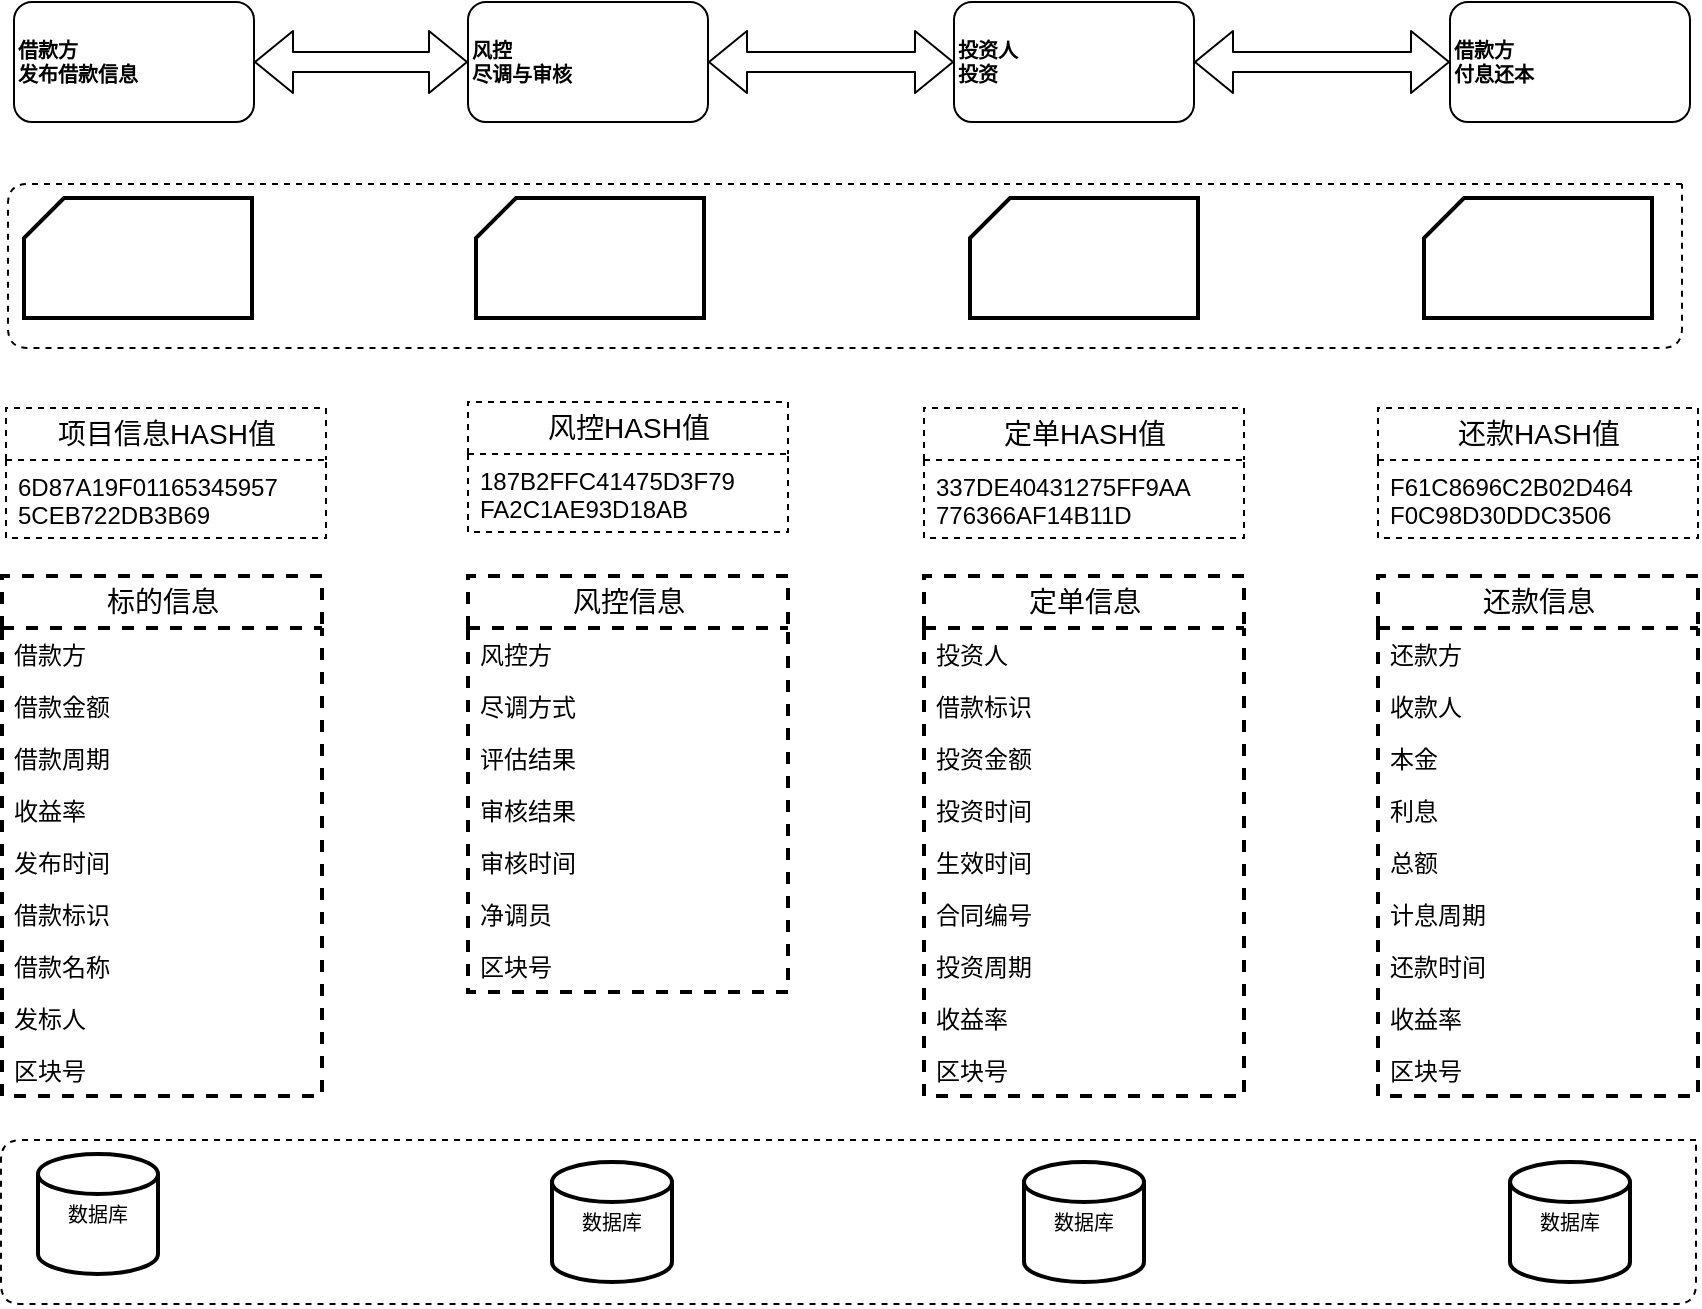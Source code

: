 <mxfile version="12.9.13" type="github"><diagram id="eluoH-jhQnz9H1EXhxOp" name="Page-1"><mxGraphModel dx="1822" dy="313" grid="0" gridSize="10" guides="1" tooltips="1" connect="1" arrows="1" fold="1" page="0" pageScale="1" pageWidth="827" pageHeight="1169" math="0" shadow="0"><root><mxCell id="0"/><mxCell id="1" parent="0"/><mxCell id="7LqyBAIWTVIAL-zULyPR-22" value="" style="endArrow=none;dashed=1;html=1;" parent="1" edge="1"><mxGeometry width="50" height="50" relative="1" as="geometry"><mxPoint x="750" y="697" as="sourcePoint"/><mxPoint x="750" y="697" as="targetPoint"/><Array as="points"><mxPoint x="-87" y="697"/><mxPoint x="-87" y="779"/><mxPoint x="750" y="779"/></Array></mxGeometry></mxCell><mxCell id="7LqyBAIWTVIAL-zULyPR-28" value="" style="shape=image;html=1;verticalAlign=top;verticalLabelPosition=bottom;labelBackgroundColor=#ffffff;imageAspect=0;aspect=fixed;image=https://cdn4.iconfinder.com/data/icons/internet-networking-and-communication-glyph-24/24/Chain_link_hyperlink_link_linkage_web-128.png;strokeWidth=1;fontSize=10;fontColor=#B3B3B3;rotation=45;" parent="1" vertex="1"><mxGeometry x="57" y="704" width="72" height="72" as="geometry"/></mxCell><mxCell id="7LqyBAIWTVIAL-zULyPR-29" value="" style="verticalLabelPosition=bottom;verticalAlign=top;html=1;shape=card;whiteSpace=wrap;size=20;arcSize=12;labelBackgroundColor=#ffffff;strokeWidth=2;fontSize=10;fontColor=#B3B3B3;" parent="1" vertex="1"><mxGeometry x="-79" y="704" width="114" height="60" as="geometry"/></mxCell><mxCell id="7LqyBAIWTVIAL-zULyPR-31" value="" style="shape=image;html=1;verticalAlign=top;verticalLabelPosition=bottom;labelBackgroundColor=#ffffff;imageAspect=0;aspect=fixed;image=https://cdn4.iconfinder.com/data/icons/internet-networking-and-communication-glyph-24/24/Chain_link_hyperlink_link_linkage_web-128.png;strokeWidth=1;fontSize=10;fontColor=#B3B3B3;rotation=45;" parent="1" vertex="1"><mxGeometry x="292" y="698" width="72" height="72" as="geometry"/></mxCell><mxCell id="7LqyBAIWTVIAL-zULyPR-33" value="" style="shape=image;html=1;verticalAlign=top;verticalLabelPosition=bottom;labelBackgroundColor=#ffffff;imageAspect=0;aspect=fixed;image=https://cdn4.iconfinder.com/data/icons/internet-networking-and-communication-glyph-24/24/Chain_link_hyperlink_link_linkage_web-128.png;strokeWidth=1;fontSize=10;fontColor=#B3B3B3;rotation=45;" parent="1" vertex="1"><mxGeometry x="529" y="702" width="72" height="72" as="geometry"/></mxCell><mxCell id="7LqyBAIWTVIAL-zULyPR-35" value="&lt;div&gt;&lt;span style=&quot;color: rgb(0 , 0 , 0)&quot;&gt;&lt;b&gt;借款方&lt;/b&gt;&lt;/span&gt;&lt;/div&gt;&lt;div&gt;&lt;span style=&quot;color: rgb(0 , 0 , 0)&quot;&gt;&lt;b&gt;发布借款信息&lt;/b&gt;&lt;/span&gt;&lt;/div&gt;" style="rounded=1;whiteSpace=wrap;html=1;labelBackgroundColor=#ffffff;strokeWidth=1;fontSize=10;fontColor=#B3B3B3;align=left;" parent="1" vertex="1"><mxGeometry x="-84" y="606" width="120" height="60" as="geometry"/></mxCell><mxCell id="7LqyBAIWTVIAL-zULyPR-36" value="&lt;div&gt;&lt;font color=&quot;#000000&quot;&gt;&lt;b&gt;风控&lt;/b&gt;&lt;/font&gt;&lt;/div&gt;&lt;div&gt;&lt;span style=&quot;color: rgb(0 , 0 , 0)&quot;&gt;&lt;b&gt;尽调与审核&lt;/b&gt;&lt;/span&gt;&lt;/div&gt;" style="rounded=1;whiteSpace=wrap;html=1;labelBackgroundColor=#ffffff;strokeWidth=1;fontSize=10;fontColor=#B3B3B3;align=left;" parent="1" vertex="1"><mxGeometry x="143" y="606" width="120" height="60" as="geometry"/></mxCell><mxCell id="7LqyBAIWTVIAL-zULyPR-37" value="" style="shape=flexArrow;endArrow=classic;startArrow=classic;html=1;fontSize=10;fontColor=#B3B3B3;exitX=1;exitY=0.5;exitDx=0;exitDy=0;entryX=0;entryY=0.5;entryDx=0;entryDy=0;" parent="1" source="7LqyBAIWTVIAL-zULyPR-35" target="7LqyBAIWTVIAL-zULyPR-36" edge="1"><mxGeometry width="50" height="50" relative="1" as="geometry"><mxPoint x="77" y="667" as="sourcePoint"/><mxPoint x="127" y="617" as="targetPoint"/></mxGeometry></mxCell><mxCell id="7LqyBAIWTVIAL-zULyPR-38" value="" style="verticalLabelPosition=bottom;verticalAlign=top;html=1;shape=card;whiteSpace=wrap;size=20;arcSize=12;labelBackgroundColor=#ffffff;strokeWidth=2;fontSize=10;fontColor=#B3B3B3;" parent="1" vertex="1"><mxGeometry x="147" y="704" width="114" height="60" as="geometry"/></mxCell><mxCell id="7LqyBAIWTVIAL-zULyPR-39" value="&lt;div&gt;&lt;font color=&quot;#000000&quot;&gt;&lt;b&gt;投资人&lt;/b&gt;&lt;/font&gt;&lt;/div&gt;&lt;div&gt;&lt;font color=&quot;#000000&quot;&gt;&lt;b&gt;投资&lt;/b&gt;&lt;/font&gt;&lt;/div&gt;" style="rounded=1;whiteSpace=wrap;html=1;labelBackgroundColor=#ffffff;strokeWidth=1;fontSize=10;fontColor=#B3B3B3;align=left;" parent="1" vertex="1"><mxGeometry x="386" y="606" width="120" height="60" as="geometry"/></mxCell><mxCell id="7LqyBAIWTVIAL-zULyPR-40" value="" style="verticalLabelPosition=bottom;verticalAlign=top;html=1;shape=card;whiteSpace=wrap;size=20;arcSize=12;labelBackgroundColor=#ffffff;strokeWidth=2;fontSize=10;fontColor=#B3B3B3;" parent="1" vertex="1"><mxGeometry x="394" y="704" width="114" height="60" as="geometry"/></mxCell><mxCell id="7LqyBAIWTVIAL-zULyPR-41" value="" style="shape=flexArrow;endArrow=classic;startArrow=classic;html=1;fontSize=10;fontColor=#B3B3B3;entryX=0;entryY=0.5;entryDx=0;entryDy=0;" parent="1" source="7LqyBAIWTVIAL-zULyPR-36" target="7LqyBAIWTVIAL-zULyPR-39" edge="1"><mxGeometry width="50" height="50" relative="1" as="geometry"><mxPoint x="275" y="641" as="sourcePoint"/><mxPoint x="386" y="641" as="targetPoint"/></mxGeometry></mxCell><mxCell id="7LqyBAIWTVIAL-zULyPR-42" value="&lt;div&gt;&lt;font color=&quot;#000000&quot;&gt;&lt;b&gt;借款方&lt;/b&gt;&lt;/font&gt;&lt;/div&gt;&lt;div&gt;&lt;font color=&quot;#000000&quot;&gt;&lt;b&gt;付息还本&lt;/b&gt;&lt;/font&gt;&lt;/div&gt;" style="rounded=1;whiteSpace=wrap;html=1;labelBackgroundColor=#ffffff;strokeWidth=1;fontSize=10;fontColor=#B3B3B3;align=left;" parent="1" vertex="1"><mxGeometry x="634" y="606" width="120" height="60" as="geometry"/></mxCell><mxCell id="7LqyBAIWTVIAL-zULyPR-43" value="" style="verticalLabelPosition=bottom;verticalAlign=top;html=1;shape=card;whiteSpace=wrap;size=20;arcSize=12;labelBackgroundColor=#ffffff;strokeWidth=2;fontSize=10;fontColor=#B3B3B3;" parent="1" vertex="1"><mxGeometry x="621" y="704" width="114" height="60" as="geometry"/></mxCell><mxCell id="7LqyBAIWTVIAL-zULyPR-45" value="" style="shape=flexArrow;endArrow=classic;startArrow=classic;html=1;fontSize=10;fontColor=#B3B3B3;entryX=0;entryY=0.5;entryDx=0;entryDy=0;exitX=1;exitY=0.5;exitDx=0;exitDy=0;" parent="1" source="7LqyBAIWTVIAL-zULyPR-39" target="7LqyBAIWTVIAL-zULyPR-42" edge="1"><mxGeometry width="50" height="50" relative="1" as="geometry"><mxPoint x="514" y="634.5" as="sourcePoint"/><mxPoint x="641" y="634.5" as="targetPoint"/></mxGeometry></mxCell><mxCell id="7LqyBAIWTVIAL-zULyPR-47" value="项目信息HASH值" style="swimlane;fontStyle=0;childLayout=stackLayout;horizontal=1;startSize=26;horizontalStack=0;resizeParent=1;resizeParentMax=0;resizeLast=0;collapsible=1;marginBottom=0;align=center;fontSize=14;labelBackgroundColor=#ffffff;strokeWidth=1;html=1;dashed=1;" parent="1" vertex="1"><mxGeometry x="-88" y="809" width="160" height="65" as="geometry"/></mxCell><mxCell id="7LqyBAIWTVIAL-zULyPR-48" value="6D87A19F01165345957&#10;5CEB722DB3B69" style="text;strokeColor=none;fillColor=none;spacingLeft=4;spacingRight=4;overflow=hidden;rotatable=0;points=[[0,0.5],[1,0.5]];portConstraint=eastwest;fontSize=12;" parent="7LqyBAIWTVIAL-zULyPR-47" vertex="1"><mxGeometry y="26" width="160" height="39" as="geometry"/></mxCell><mxCell id="7LqyBAIWTVIAL-zULyPR-53" value="定单HASH值" style="swimlane;fontStyle=0;childLayout=stackLayout;horizontal=1;startSize=26;horizontalStack=0;resizeParent=1;resizeParentMax=0;resizeLast=0;collapsible=1;marginBottom=0;align=center;fontSize=14;labelBackgroundColor=#ffffff;strokeWidth=1;html=1;dashed=1;" parent="1" vertex="1"><mxGeometry x="371" y="809" width="160" height="65" as="geometry"/></mxCell><mxCell id="7LqyBAIWTVIAL-zULyPR-54" value="337DE40431275FF9AA&#10;776366AF14B11D" style="text;strokeColor=none;fillColor=none;spacingLeft=4;spacingRight=4;overflow=hidden;rotatable=0;points=[[0,0.5],[1,0.5]];portConstraint=eastwest;fontSize=12;" parent="7LqyBAIWTVIAL-zULyPR-53" vertex="1"><mxGeometry y="26" width="160" height="39" as="geometry"/></mxCell><mxCell id="7LqyBAIWTVIAL-zULyPR-55" value="还款HASH值" style="swimlane;fontStyle=0;childLayout=stackLayout;horizontal=1;startSize=26;horizontalStack=0;resizeParent=1;resizeParentMax=0;resizeLast=0;collapsible=1;marginBottom=0;align=center;fontSize=14;labelBackgroundColor=#ffffff;strokeWidth=1;html=1;dashed=1;" parent="1" vertex="1"><mxGeometry x="598" y="809" width="160" height="65" as="geometry"/></mxCell><mxCell id="7LqyBAIWTVIAL-zULyPR-56" value="F61C8696C2B02D464&#10;F0C98D30DDC3506" style="text;strokeColor=none;fillColor=none;spacingLeft=4;spacingRight=4;overflow=hidden;rotatable=0;points=[[0,0.5],[1,0.5]];portConstraint=eastwest;fontSize=12;" parent="7LqyBAIWTVIAL-zULyPR-55" vertex="1"><mxGeometry y="26" width="160" height="39" as="geometry"/></mxCell><mxCell id="7LqyBAIWTVIAL-zULyPR-51" value="风控HASH值" style="swimlane;fontStyle=0;childLayout=stackLayout;horizontal=1;startSize=26;horizontalStack=0;resizeParent=1;resizeParentMax=0;resizeLast=0;collapsible=1;marginBottom=0;align=center;fontSize=14;labelBackgroundColor=#ffffff;strokeWidth=1;html=1;dashed=1;" parent="1" vertex="1"><mxGeometry x="143" y="806" width="160" height="65" as="geometry"/></mxCell><mxCell id="7LqyBAIWTVIAL-zULyPR-52" value="187B2FFC41475D3F79&#10;FA2C1AE93D18AB" style="text;strokeColor=none;fillColor=none;spacingLeft=4;spacingRight=4;overflow=hidden;rotatable=0;points=[[0,0.5],[1,0.5]];portConstraint=eastwest;fontSize=12;" parent="7LqyBAIWTVIAL-zULyPR-51" vertex="1"><mxGeometry y="26" width="160" height="39" as="geometry"/></mxCell><mxCell id="7LqyBAIWTVIAL-zULyPR-59" value="标的信息" style="swimlane;fontStyle=0;childLayout=stackLayout;horizontal=1;startSize=26;horizontalStack=0;resizeParent=1;resizeParentMax=0;resizeLast=0;collapsible=1;marginBottom=0;align=center;fontSize=14;dashed=1;labelBackgroundColor=#ffffff;strokeWidth=2;html=1;" parent="1" vertex="1"><mxGeometry x="-90" y="893" width="160" height="260" as="geometry"/></mxCell><mxCell id="7LqyBAIWTVIAL-zULyPR-60" value="借款方" style="text;strokeColor=none;fillColor=none;spacingLeft=4;spacingRight=4;overflow=hidden;rotatable=0;points=[[0,0.5],[1,0.5]];portConstraint=eastwest;fontSize=12;" parent="7LqyBAIWTVIAL-zULyPR-59" vertex="1"><mxGeometry y="26" width="160" height="26" as="geometry"/></mxCell><mxCell id="7LqyBAIWTVIAL-zULyPR-61" value="借款金额" style="text;strokeColor=none;fillColor=none;spacingLeft=4;spacingRight=4;overflow=hidden;rotatable=0;points=[[0,0.5],[1,0.5]];portConstraint=eastwest;fontSize=12;" parent="7LqyBAIWTVIAL-zULyPR-59" vertex="1"><mxGeometry y="52" width="160" height="26" as="geometry"/></mxCell><mxCell id="7LqyBAIWTVIAL-zULyPR-62" value="借款周期" style="text;strokeColor=none;fillColor=none;spacingLeft=4;spacingRight=4;overflow=hidden;rotatable=0;points=[[0,0.5],[1,0.5]];portConstraint=eastwest;fontSize=12;" parent="7LqyBAIWTVIAL-zULyPR-59" vertex="1"><mxGeometry y="78" width="160" height="26" as="geometry"/></mxCell><mxCell id="7LqyBAIWTVIAL-zULyPR-63" value="收益率" style="text;strokeColor=none;fillColor=none;spacingLeft=4;spacingRight=4;overflow=hidden;rotatable=0;points=[[0,0.5],[1,0.5]];portConstraint=eastwest;fontSize=12;" parent="7LqyBAIWTVIAL-zULyPR-59" vertex="1"><mxGeometry y="104" width="160" height="26" as="geometry"/></mxCell><mxCell id="7LqyBAIWTVIAL-zULyPR-64" value="发布时间" style="text;strokeColor=none;fillColor=none;spacingLeft=4;spacingRight=4;overflow=hidden;rotatable=0;points=[[0,0.5],[1,0.5]];portConstraint=eastwest;fontSize=12;" parent="7LqyBAIWTVIAL-zULyPR-59" vertex="1"><mxGeometry y="130" width="160" height="26" as="geometry"/></mxCell><mxCell id="7LqyBAIWTVIAL-zULyPR-65" value="借款标识" style="text;strokeColor=none;fillColor=none;spacingLeft=4;spacingRight=4;overflow=hidden;rotatable=0;points=[[0,0.5],[1,0.5]];portConstraint=eastwest;fontSize=12;" parent="7LqyBAIWTVIAL-zULyPR-59" vertex="1"><mxGeometry y="156" width="160" height="26" as="geometry"/></mxCell><mxCell id="7LqyBAIWTVIAL-zULyPR-66" value="借款名称" style="text;strokeColor=none;fillColor=none;spacingLeft=4;spacingRight=4;overflow=hidden;rotatable=0;points=[[0,0.5],[1,0.5]];portConstraint=eastwest;fontSize=12;" parent="7LqyBAIWTVIAL-zULyPR-59" vertex="1"><mxGeometry y="182" width="160" height="26" as="geometry"/></mxCell><mxCell id="7LqyBAIWTVIAL-zULyPR-75" value="发标人" style="text;strokeColor=none;fillColor=none;spacingLeft=4;spacingRight=4;overflow=hidden;rotatable=0;points=[[0,0.5],[1,0.5]];portConstraint=eastwest;fontSize=12;" parent="7LqyBAIWTVIAL-zULyPR-59" vertex="1"><mxGeometry y="208" width="160" height="26" as="geometry"/></mxCell><mxCell id="7LqyBAIWTVIAL-zULyPR-76" value="区块号" style="text;strokeColor=none;fillColor=none;spacingLeft=4;spacingRight=4;overflow=hidden;rotatable=0;points=[[0,0.5],[1,0.5]];portConstraint=eastwest;fontSize=12;" parent="7LqyBAIWTVIAL-zULyPR-59" vertex="1"><mxGeometry y="234" width="160" height="26" as="geometry"/></mxCell><mxCell id="7LqyBAIWTVIAL-zULyPR-67" value="风控信息" style="swimlane;fontStyle=0;childLayout=stackLayout;horizontal=1;startSize=26;horizontalStack=0;resizeParent=1;resizeParentMax=0;resizeLast=0;collapsible=1;marginBottom=0;align=center;fontSize=14;dashed=1;labelBackgroundColor=#ffffff;strokeWidth=2;html=1;" parent="1" vertex="1"><mxGeometry x="143" y="893" width="160" height="208" as="geometry"/></mxCell><mxCell id="7LqyBAIWTVIAL-zULyPR-68" value="风控方" style="text;strokeColor=none;fillColor=none;spacingLeft=4;spacingRight=4;overflow=hidden;rotatable=0;points=[[0,0.5],[1,0.5]];portConstraint=eastwest;fontSize=12;" parent="7LqyBAIWTVIAL-zULyPR-67" vertex="1"><mxGeometry y="26" width="160" height="26" as="geometry"/></mxCell><mxCell id="7LqyBAIWTVIAL-zULyPR-69" value="尽调方式" style="text;strokeColor=none;fillColor=none;spacingLeft=4;spacingRight=4;overflow=hidden;rotatable=0;points=[[0,0.5],[1,0.5]];portConstraint=eastwest;fontSize=12;" parent="7LqyBAIWTVIAL-zULyPR-67" vertex="1"><mxGeometry y="52" width="160" height="26" as="geometry"/></mxCell><mxCell id="7LqyBAIWTVIAL-zULyPR-70" value="评估结果" style="text;strokeColor=none;fillColor=none;spacingLeft=4;spacingRight=4;overflow=hidden;rotatable=0;points=[[0,0.5],[1,0.5]];portConstraint=eastwest;fontSize=12;" parent="7LqyBAIWTVIAL-zULyPR-67" vertex="1"><mxGeometry y="78" width="160" height="26" as="geometry"/></mxCell><mxCell id="7LqyBAIWTVIAL-zULyPR-71" value="审核结果" style="text;strokeColor=none;fillColor=none;spacingLeft=4;spacingRight=4;overflow=hidden;rotatable=0;points=[[0,0.5],[1,0.5]];portConstraint=eastwest;fontSize=12;" parent="7LqyBAIWTVIAL-zULyPR-67" vertex="1"><mxGeometry y="104" width="160" height="26" as="geometry"/></mxCell><mxCell id="7LqyBAIWTVIAL-zULyPR-72" value="审核时间" style="text;strokeColor=none;fillColor=none;spacingLeft=4;spacingRight=4;overflow=hidden;rotatable=0;points=[[0,0.5],[1,0.5]];portConstraint=eastwest;fontSize=12;" parent="7LqyBAIWTVIAL-zULyPR-67" vertex="1"><mxGeometry y="130" width="160" height="26" as="geometry"/></mxCell><mxCell id="7LqyBAIWTVIAL-zULyPR-73" value="净调员" style="text;strokeColor=none;fillColor=none;spacingLeft=4;spacingRight=4;overflow=hidden;rotatable=0;points=[[0,0.5],[1,0.5]];portConstraint=eastwest;fontSize=12;" parent="7LqyBAIWTVIAL-zULyPR-67" vertex="1"><mxGeometry y="156" width="160" height="26" as="geometry"/></mxCell><mxCell id="7LqyBAIWTVIAL-zULyPR-77" value="区块号" style="text;strokeColor=none;fillColor=none;spacingLeft=4;spacingRight=4;overflow=hidden;rotatable=0;points=[[0,0.5],[1,0.5]];portConstraint=eastwest;fontSize=12;" parent="7LqyBAIWTVIAL-zULyPR-67" vertex="1"><mxGeometry y="182" width="160" height="26" as="geometry"/></mxCell><mxCell id="7LqyBAIWTVIAL-zULyPR-78" value="定单信息" style="swimlane;fontStyle=0;childLayout=stackLayout;horizontal=1;startSize=26;horizontalStack=0;resizeParent=1;resizeParentMax=0;resizeLast=0;collapsible=1;marginBottom=0;align=center;fontSize=14;dashed=1;labelBackgroundColor=#ffffff;strokeWidth=2;html=1;" parent="1" vertex="1"><mxGeometry x="371" y="893" width="160" height="260" as="geometry"/></mxCell><mxCell id="7LqyBAIWTVIAL-zULyPR-79" value="投资人" style="text;strokeColor=none;fillColor=none;spacingLeft=4;spacingRight=4;overflow=hidden;rotatable=0;points=[[0,0.5],[1,0.5]];portConstraint=eastwest;fontSize=12;" parent="7LqyBAIWTVIAL-zULyPR-78" vertex="1"><mxGeometry y="26" width="160" height="26" as="geometry"/></mxCell><mxCell id="7LqyBAIWTVIAL-zULyPR-80" value="借款标识" style="text;strokeColor=none;fillColor=none;spacingLeft=4;spacingRight=4;overflow=hidden;rotatable=0;points=[[0,0.5],[1,0.5]];portConstraint=eastwest;fontSize=12;" parent="7LqyBAIWTVIAL-zULyPR-78" vertex="1"><mxGeometry y="52" width="160" height="26" as="geometry"/></mxCell><mxCell id="7LqyBAIWTVIAL-zULyPR-81" value="投资金额" style="text;strokeColor=none;fillColor=none;spacingLeft=4;spacingRight=4;overflow=hidden;rotatable=0;points=[[0,0.5],[1,0.5]];portConstraint=eastwest;fontSize=12;" parent="7LqyBAIWTVIAL-zULyPR-78" vertex="1"><mxGeometry y="78" width="160" height="26" as="geometry"/></mxCell><mxCell id="7LqyBAIWTVIAL-zULyPR-82" value="投资时间" style="text;strokeColor=none;fillColor=none;spacingLeft=4;spacingRight=4;overflow=hidden;rotatable=0;points=[[0,0.5],[1,0.5]];portConstraint=eastwest;fontSize=12;" parent="7LqyBAIWTVIAL-zULyPR-78" vertex="1"><mxGeometry y="104" width="160" height="26" as="geometry"/></mxCell><mxCell id="7LqyBAIWTVIAL-zULyPR-83" value="生效时间" style="text;strokeColor=none;fillColor=none;spacingLeft=4;spacingRight=4;overflow=hidden;rotatable=0;points=[[0,0.5],[1,0.5]];portConstraint=eastwest;fontSize=12;" parent="7LqyBAIWTVIAL-zULyPR-78" vertex="1"><mxGeometry y="130" width="160" height="26" as="geometry"/></mxCell><mxCell id="7LqyBAIWTVIAL-zULyPR-84" value="合同编号" style="text;strokeColor=none;fillColor=none;spacingLeft=4;spacingRight=4;overflow=hidden;rotatable=0;points=[[0,0.5],[1,0.5]];portConstraint=eastwest;fontSize=12;" parent="7LqyBAIWTVIAL-zULyPR-78" vertex="1"><mxGeometry y="156" width="160" height="26" as="geometry"/></mxCell><mxCell id="7LqyBAIWTVIAL-zULyPR-85" value="投资周期" style="text;strokeColor=none;fillColor=none;spacingLeft=4;spacingRight=4;overflow=hidden;rotatable=0;points=[[0,0.5],[1,0.5]];portConstraint=eastwest;fontSize=12;" parent="7LqyBAIWTVIAL-zULyPR-78" vertex="1"><mxGeometry y="182" width="160" height="26" as="geometry"/></mxCell><mxCell id="7LqyBAIWTVIAL-zULyPR-86" value="收益率" style="text;strokeColor=none;fillColor=none;spacingLeft=4;spacingRight=4;overflow=hidden;rotatable=0;points=[[0,0.5],[1,0.5]];portConstraint=eastwest;fontSize=12;" parent="7LqyBAIWTVIAL-zULyPR-78" vertex="1"><mxGeometry y="208" width="160" height="26" as="geometry"/></mxCell><mxCell id="7LqyBAIWTVIAL-zULyPR-87" value="区块号" style="text;strokeColor=none;fillColor=none;spacingLeft=4;spacingRight=4;overflow=hidden;rotatable=0;points=[[0,0.5],[1,0.5]];portConstraint=eastwest;fontSize=12;" parent="7LqyBAIWTVIAL-zULyPR-78" vertex="1"><mxGeometry y="234" width="160" height="26" as="geometry"/></mxCell><mxCell id="7LqyBAIWTVIAL-zULyPR-88" value="还款信息" style="swimlane;fontStyle=0;childLayout=stackLayout;horizontal=1;startSize=26;horizontalStack=0;resizeParent=1;resizeParentMax=0;resizeLast=0;collapsible=1;marginBottom=0;align=center;fontSize=14;dashed=1;labelBackgroundColor=#ffffff;strokeWidth=2;html=1;" parent="1" vertex="1"><mxGeometry x="598" y="893" width="160" height="260" as="geometry"/></mxCell><mxCell id="7LqyBAIWTVIAL-zULyPR-89" value="还款方" style="text;strokeColor=none;fillColor=none;spacingLeft=4;spacingRight=4;overflow=hidden;rotatable=0;points=[[0,0.5],[1,0.5]];portConstraint=eastwest;fontSize=12;" parent="7LqyBAIWTVIAL-zULyPR-88" vertex="1"><mxGeometry y="26" width="160" height="26" as="geometry"/></mxCell><mxCell id="7LqyBAIWTVIAL-zULyPR-90" value="收款人" style="text;strokeColor=none;fillColor=none;spacingLeft=4;spacingRight=4;overflow=hidden;rotatable=0;points=[[0,0.5],[1,0.5]];portConstraint=eastwest;fontSize=12;" parent="7LqyBAIWTVIAL-zULyPR-88" vertex="1"><mxGeometry y="52" width="160" height="26" as="geometry"/></mxCell><mxCell id="7LqyBAIWTVIAL-zULyPR-91" value="本金" style="text;strokeColor=none;fillColor=none;spacingLeft=4;spacingRight=4;overflow=hidden;rotatable=0;points=[[0,0.5],[1,0.5]];portConstraint=eastwest;fontSize=12;" parent="7LqyBAIWTVIAL-zULyPR-88" vertex="1"><mxGeometry y="78" width="160" height="26" as="geometry"/></mxCell><mxCell id="7LqyBAIWTVIAL-zULyPR-92" value="利息" style="text;strokeColor=none;fillColor=none;spacingLeft=4;spacingRight=4;overflow=hidden;rotatable=0;points=[[0,0.5],[1,0.5]];portConstraint=eastwest;fontSize=12;" parent="7LqyBAIWTVIAL-zULyPR-88" vertex="1"><mxGeometry y="104" width="160" height="26" as="geometry"/></mxCell><mxCell id="7LqyBAIWTVIAL-zULyPR-93" value="总额" style="text;strokeColor=none;fillColor=none;spacingLeft=4;spacingRight=4;overflow=hidden;rotatable=0;points=[[0,0.5],[1,0.5]];portConstraint=eastwest;fontSize=12;" parent="7LqyBAIWTVIAL-zULyPR-88" vertex="1"><mxGeometry y="130" width="160" height="26" as="geometry"/></mxCell><mxCell id="7LqyBAIWTVIAL-zULyPR-94" value="计息周期" style="text;strokeColor=none;fillColor=none;spacingLeft=4;spacingRight=4;overflow=hidden;rotatable=0;points=[[0,0.5],[1,0.5]];portConstraint=eastwest;fontSize=12;" parent="7LqyBAIWTVIAL-zULyPR-88" vertex="1"><mxGeometry y="156" width="160" height="26" as="geometry"/></mxCell><mxCell id="7LqyBAIWTVIAL-zULyPR-95" value="还款时间" style="text;strokeColor=none;fillColor=none;spacingLeft=4;spacingRight=4;overflow=hidden;rotatable=0;points=[[0,0.5],[1,0.5]];portConstraint=eastwest;fontSize=12;" parent="7LqyBAIWTVIAL-zULyPR-88" vertex="1"><mxGeometry y="182" width="160" height="26" as="geometry"/></mxCell><mxCell id="7LqyBAIWTVIAL-zULyPR-96" value="收益率" style="text;strokeColor=none;fillColor=none;spacingLeft=4;spacingRight=4;overflow=hidden;rotatable=0;points=[[0,0.5],[1,0.5]];portConstraint=eastwest;fontSize=12;" parent="7LqyBAIWTVIAL-zULyPR-88" vertex="1"><mxGeometry y="208" width="160" height="26" as="geometry"/></mxCell><mxCell id="7LqyBAIWTVIAL-zULyPR-97" value="区块号" style="text;strokeColor=none;fillColor=none;spacingLeft=4;spacingRight=4;overflow=hidden;rotatable=0;points=[[0,0.5],[1,0.5]];portConstraint=eastwest;fontSize=12;" parent="7LqyBAIWTVIAL-zULyPR-88" vertex="1"><mxGeometry y="234" width="160" height="26" as="geometry"/></mxCell><mxCell id="7LqyBAIWTVIAL-zULyPR-98" value="" style="endArrow=none;dashed=1;html=1;" parent="1" edge="1"><mxGeometry width="50" height="50" relative="1" as="geometry"><mxPoint x="757" y="1175" as="sourcePoint"/><mxPoint x="757" y="1175" as="targetPoint"/><Array as="points"><mxPoint x="-90.5" y="1175"/><mxPoint x="-90.5" y="1257"/><mxPoint x="757" y="1257"/></Array></mxGeometry></mxCell><mxCell id="7LqyBAIWTVIAL-zULyPR-99" value="数据库" style="strokeWidth=2;html=1;shape=mxgraph.flowchart.database;whiteSpace=wrap;labelBackgroundColor=#ffffff;fontSize=10;fontColor=#000000;" parent="1" vertex="1"><mxGeometry x="-72" y="1182" width="60" height="60" as="geometry"/></mxCell><mxCell id="7LqyBAIWTVIAL-zULyPR-100" value="数据库" style="strokeWidth=2;html=1;shape=mxgraph.flowchart.database;whiteSpace=wrap;labelBackgroundColor=#ffffff;fontSize=10;fontColor=#000000;" parent="1" vertex="1"><mxGeometry x="185" y="1186" width="60" height="60" as="geometry"/></mxCell><mxCell id="7LqyBAIWTVIAL-zULyPR-101" value="数据库" style="strokeWidth=2;html=1;shape=mxgraph.flowchart.database;whiteSpace=wrap;labelBackgroundColor=#ffffff;fontSize=10;fontColor=#000000;" parent="1" vertex="1"><mxGeometry x="421" y="1186" width="60" height="60" as="geometry"/></mxCell><mxCell id="7LqyBAIWTVIAL-zULyPR-102" value="数据库" style="strokeWidth=2;html=1;shape=mxgraph.flowchart.database;whiteSpace=wrap;labelBackgroundColor=#ffffff;fontSize=10;fontColor=#000000;" parent="1" vertex="1"><mxGeometry x="664" y="1186" width="60" height="60" as="geometry"/></mxCell></root></mxGraphModel></diagram></mxfile>